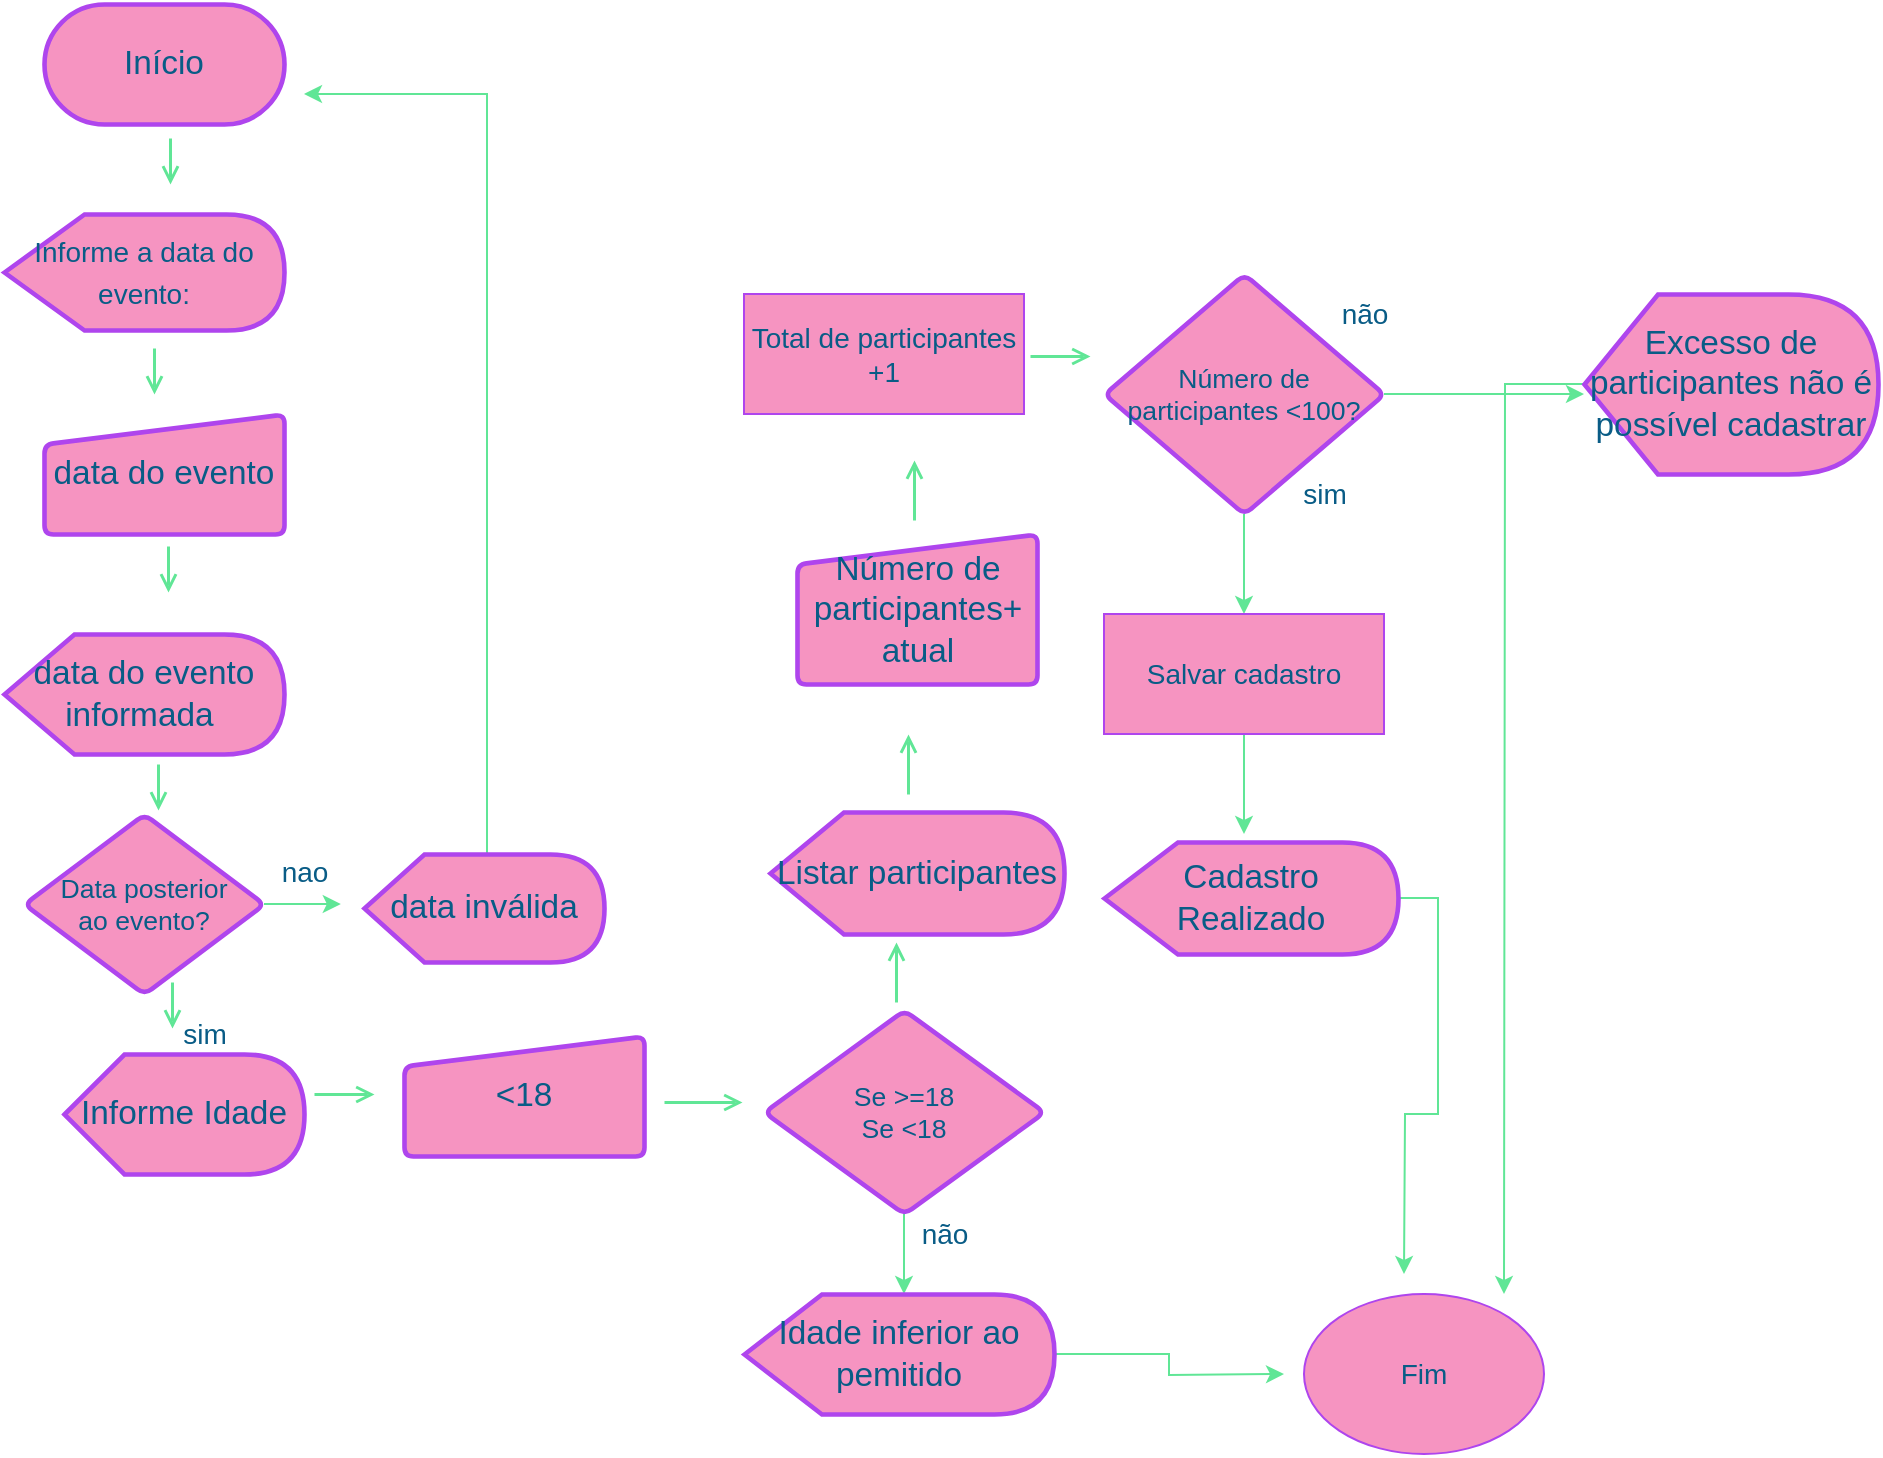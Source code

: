 <mxfile version="17.4.3" type="device"><diagram id="F2Lov1X8wtgosUDCnCth" name="Page-1"><mxGraphModel dx="965" dy="529" grid="1" gridSize="10" guides="1" tooltips="1" connect="1" arrows="1" fold="1" page="1" pageScale="1" pageWidth="827" pageHeight="1169" math="0" shadow="0"><root><mxCell id="0"/><mxCell id="1" parent="0"/><UserObject label="Início" lucidchartObjectId="Qy88PgcUUfap" id="slHosLDIK7jC_62wMDDo-1"><mxCell style="html=1;overflow=block;blockSpacing=1;whiteSpace=wrap;rounded=1;arcSize=50;fontSize=16.7;fontColor=#095C86;align=center;spacing=3.8;strokeColor=#AF45ED;strokeOpacity=100;strokeWidth=2.3;fillColor=#F694C1;" vertex="1" parent="1"><mxGeometry x="150" y="35" width="120" height="60" as="geometry"/></mxCell></UserObject><UserObject label="&lt;div&gt;&lt;span style=&quot;font-size: 14px&quot;&gt;Informe a data do evento:&lt;/span&gt;&lt;/div&gt;" lucidchartObjectId="hz88Av7DO8ic" id="slHosLDIK7jC_62wMDDo-2"><mxCell style="html=1;overflow=block;blockSpacing=1;whiteSpace=wrap;shape=display;fontSize=16.7;fontColor=#095C86;align=center;spacing=3.8;strokeColor=#AF45ED;strokeOpacity=100;rounded=1;absoluteArcSize=1;arcSize=9;strokeWidth=2.3;size=0.286;fillColor=#F694C1;" vertex="1" parent="1"><mxGeometry x="130" y="140" width="140" height="58" as="geometry"/></mxCell></UserObject><UserObject label="data do evento" lucidchartObjectId="rz88uhr8.4m7" id="slHosLDIK7jC_62wMDDo-3"><mxCell style="html=1;overflow=block;blockSpacing=1;whiteSpace=wrap;shape=manualInput;size=15;fontSize=16.7;fontColor=#095C86;align=center;spacing=3.8;strokeColor=#AF45ED;strokeOpacity=100;rounded=1;absoluteArcSize=1;arcSize=9;strokeWidth=2.3;fillColor=#F694C1;" vertex="1" parent="1"><mxGeometry x="150" y="240" width="120" height="60" as="geometry"/></mxCell></UserObject><UserObject label="data do evento informada&amp;nbsp;" lucidchartObjectId="ks98oYPl7jv4" id="slHosLDIK7jC_62wMDDo-4"><mxCell style="html=1;overflow=block;blockSpacing=1;whiteSpace=wrap;shape=display;fontSize=16.7;fontColor=#095C86;align=center;spacing=3.8;strokeColor=#AF45ED;strokeOpacity=100;rounded=1;absoluteArcSize=1;arcSize=9;strokeWidth=2.3;fillColor=#F694C1;" vertex="1" parent="1"><mxGeometry x="130" y="350" width="140" height="60" as="geometry"/></mxCell></UserObject><UserObject label="Informe Idade" lucidchartObjectId="Js982GxhWBwA" id="slHosLDIK7jC_62wMDDo-6"><mxCell style="html=1;overflow=block;blockSpacing=1;whiteSpace=wrap;shape=display;fontSize=16.7;fontColor=#095C86;align=center;spacing=3.8;strokeColor=#AF45ED;strokeOpacity=100;rounded=1;absoluteArcSize=1;arcSize=9;strokeWidth=2.3;fillColor=#F694C1;" vertex="1" parent="1"><mxGeometry x="160" y="560" width="120" height="60" as="geometry"/></mxCell></UserObject><UserObject label="&amp;lt;18" lucidchartObjectId="mt98cYMJlxP6" id="slHosLDIK7jC_62wMDDo-7"><mxCell style="html=1;overflow=block;blockSpacing=1;whiteSpace=wrap;shape=manualInput;size=15;fontSize=16.7;fontColor=#095C86;align=center;spacing=3.8;strokeColor=#AF45ED;strokeOpacity=100;rounded=1;absoluteArcSize=1;arcSize=9;strokeWidth=2.3;fillColor=#F694C1;" vertex="1" parent="1"><mxGeometry x="330" y="551" width="120" height="60" as="geometry"/></mxCell></UserObject><UserObject label="" lucidchartObjectId="6I98nyIiVJzX" id="slHosLDIK7jC_62wMDDo-14"><mxCell style="html=1;jettySize=18;whiteSpace=wrap;fontSize=13;strokeColor=#60E696;strokeWidth=1.5;rounded=0;startArrow=none;endArrow=open;fontColor=#095C86;" edge="1" parent="1"><mxGeometry width="100" height="100" relative="1" as="geometry"><Array as="points"/><mxPoint x="582" y="430" as="sourcePoint"/><mxPoint x="582" y="400" as="targetPoint"/></mxGeometry></mxCell></UserObject><UserObject label="" lucidchartObjectId="aJ98XT3bRK7l" id="slHosLDIK7jC_62wMDDo-15"><mxCell style="html=1;jettySize=18;whiteSpace=wrap;fontSize=13;strokeColor=#60E696;strokeWidth=1.5;rounded=0;startArrow=none;endArrow=open;fontColor=#095C86;" edge="1" parent="1"><mxGeometry width="100" height="100" relative="1" as="geometry"><Array as="points"/><mxPoint x="585" y="293" as="sourcePoint"/><mxPoint x="585" y="263" as="targetPoint"/></mxGeometry></mxCell></UserObject><UserObject label="" lucidchartObjectId="BJ989JHu.6IZ" id="slHosLDIK7jC_62wMDDo-17"><mxCell style="html=1;jettySize=18;whiteSpace=wrap;fontSize=13;strokeColor=#60E696;strokeWidth=1.5;rounded=0;startArrow=none;endArrow=open;fontColor=#095C86;" edge="1" parent="1"><mxGeometry width="100" height="100" relative="1" as="geometry"><Array as="points"/><mxPoint x="576" y="534" as="sourcePoint"/><mxPoint x="576" y="504" as="targetPoint"/></mxGeometry></mxCell></UserObject><UserObject label="" lucidchartObjectId="kK98E-tS_PqU" id="slHosLDIK7jC_62wMDDo-18"><mxCell style="html=1;jettySize=18;whiteSpace=wrap;fontSize=13;strokeColor=#60E696;strokeWidth=1.5;rounded=0;startArrow=none;endArrow=open;fontColor=#095C86;" edge="1" parent="1"><mxGeometry width="100" height="100" relative="1" as="geometry"><Array as="points"/><mxPoint x="460" y="584" as="sourcePoint"/><mxPoint x="499" y="584" as="targetPoint"/></mxGeometry></mxCell></UserObject><UserObject label="" lucidchartObjectId="xK98kg-stWe7" id="slHosLDIK7jC_62wMDDo-19"><mxCell style="html=1;jettySize=18;whiteSpace=wrap;fontSize=13;strokeColor=#60E696;strokeWidth=1.5;rounded=0;startArrow=none;endArrow=open;fontColor=#095C86;" edge="1" parent="1"><mxGeometry width="100" height="100" relative="1" as="geometry"><Array as="points"/><mxPoint x="285" y="580" as="sourcePoint"/><mxPoint x="315" y="580" as="targetPoint"/></mxGeometry></mxCell></UserObject><UserObject label="" lucidchartObjectId="yN98DFE1WeIs" id="slHosLDIK7jC_62wMDDo-20"><mxCell style="html=1;jettySize=18;whiteSpace=wrap;fontSize=13;strokeColor=#60E696;strokeWidth=1.5;rounded=0;startArrow=none;endArrow=open;fontColor=#095C86;" edge="1" parent="1"><mxGeometry width="100" height="100" relative="1" as="geometry"><Array as="points"/><mxPoint x="214" y="524" as="sourcePoint"/><mxPoint x="214" y="547" as="targetPoint"/></mxGeometry></mxCell></UserObject><UserObject label="" lucidchartObjectId="CN98x5JmZqDM" id="slHosLDIK7jC_62wMDDo-21"><mxCell style="html=1;jettySize=18;whiteSpace=wrap;fontSize=13;strokeColor=#60E696;strokeWidth=1.5;rounded=0;startArrow=none;endArrow=open;fontColor=#095C86;" edge="1" parent="1"><mxGeometry width="100" height="100" relative="1" as="geometry"><Array as="points"/><mxPoint x="207" y="415" as="sourcePoint"/><mxPoint x="207" y="438" as="targetPoint"/></mxGeometry></mxCell></UserObject><UserObject label="" lucidchartObjectId="GN98GbHNHVF~" id="slHosLDIK7jC_62wMDDo-22"><mxCell style="html=1;jettySize=18;whiteSpace=wrap;fontSize=13;strokeColor=#60E696;strokeWidth=1.5;rounded=0;startArrow=none;endArrow=open;fontColor=#095C86;" edge="1" parent="1"><mxGeometry width="100" height="100" relative="1" as="geometry"><Array as="points"/><mxPoint x="212" y="306" as="sourcePoint"/><mxPoint x="212" y="329" as="targetPoint"/></mxGeometry></mxCell></UserObject><UserObject label="" lucidchartObjectId="JN9892jRsKIj" id="slHosLDIK7jC_62wMDDo-23"><mxCell style="html=1;jettySize=18;whiteSpace=wrap;fontSize=13;strokeColor=#60E696;strokeWidth=1.5;rounded=0;startArrow=none;endArrow=open;fontColor=#095C86;" edge="1" parent="1"><mxGeometry width="100" height="100" relative="1" as="geometry"><Array as="points"/><mxPoint x="205" y="207" as="sourcePoint"/><mxPoint x="205" y="230" as="targetPoint"/></mxGeometry></mxCell></UserObject><UserObject label="" lucidchartObjectId="rO98vkhxqMRS" id="slHosLDIK7jC_62wMDDo-24"><mxCell style="html=1;jettySize=18;whiteSpace=wrap;fontSize=13;strokeColor=#60E696;strokeWidth=1.5;rounded=0;startArrow=none;endArrow=open;fontColor=#095C86;" edge="1" parent="1"><mxGeometry width="100" height="100" relative="1" as="geometry"><Array as="points"/><mxPoint x="643" y="211" as="sourcePoint"/><mxPoint x="673" y="211" as="targetPoint"/></mxGeometry></mxCell></UserObject><UserObject label="" lucidchartObjectId="OS98HF_~qt-O" id="slHosLDIK7jC_62wMDDo-28"><mxCell style="html=1;jettySize=18;whiteSpace=wrap;fontSize=13;strokeColor=#60E696;strokeWidth=1.5;rounded=0;startArrow=none;endArrow=open;fontColor=#095C86;" edge="1" parent="1"><mxGeometry width="100" height="100" relative="1" as="geometry"><Array as="points"/><mxPoint x="213" y="102" as="sourcePoint"/><mxPoint x="213" y="125" as="targetPoint"/></mxGeometry></mxCell></UserObject><mxCell id="slHosLDIK7jC_62wMDDo-47" style="edgeStyle=orthogonalEdgeStyle;rounded=0;orthogonalLoop=1;jettySize=auto;html=1;exitX=1;exitY=0.5;exitDx=0;exitDy=0;entryX=0.961;entryY=1.271;entryDx=0;entryDy=0;entryPerimeter=0;fontSize=14;strokeColor=#60E696;fontColor=#095C86;" edge="1" parent="1" source="slHosLDIK7jC_62wMDDo-30" target="slHosLDIK7jC_62wMDDo-44"><mxGeometry relative="1" as="geometry"/></mxCell><UserObject label="Data posterior &lt;br&gt;ao evento?" lucidchartObjectId="Jv985Xn2tP9W" id="slHosLDIK7jC_62wMDDo-30"><mxCell style="html=1;overflow=block;blockSpacing=1;whiteSpace=wrap;rhombus;fontSize=13.3;fontColor=#095C86;align=center;spacing=3.8;strokeColor=#AF45ED;strokeOpacity=100;rounded=1;absoluteArcSize=1;arcSize=9;strokeWidth=2.3;fillColor=#F694C1;" vertex="1" parent="1"><mxGeometry x="140" y="440" width="120" height="90" as="geometry"/></mxCell></UserObject><mxCell id="slHosLDIK7jC_62wMDDo-31" value="sim" style="text;html=1;align=center;verticalAlign=middle;resizable=0;points=[];autosize=1;strokeColor=none;fillColor=none;fontSize=14;fontColor=#095C86;" vertex="1" parent="1"><mxGeometry x="210" y="540" width="40" height="20" as="geometry"/></mxCell><mxCell id="slHosLDIK7jC_62wMDDo-48" style="edgeStyle=orthogonalEdgeStyle;rounded=0;orthogonalLoop=1;jettySize=auto;html=1;exitX=0;exitY=0;exitDx=61.5;exitDy=0;exitPerimeter=0;fontSize=14;strokeColor=#60E696;fontColor=#095C86;" edge="1" parent="1" source="slHosLDIK7jC_62wMDDo-32"><mxGeometry relative="1" as="geometry"><mxPoint x="280" y="80" as="targetPoint"/><Array as="points"><mxPoint x="372" y="80"/><mxPoint x="372" y="80"/></Array></mxGeometry></mxCell><UserObject label="data inválida" lucidchartObjectId="Js982GxhWBwA" id="slHosLDIK7jC_62wMDDo-32"><mxCell style="html=1;overflow=block;blockSpacing=1;whiteSpace=wrap;shape=display;fontSize=16.7;fontColor=#095C86;align=center;spacing=3.8;strokeColor=#AF45ED;strokeOpacity=100;rounded=1;absoluteArcSize=1;arcSize=9;strokeWidth=2.3;fillColor=#F694C1;" vertex="1" parent="1"><mxGeometry x="310" y="460" width="120" height="54" as="geometry"/></mxCell></UserObject><mxCell id="slHosLDIK7jC_62wMDDo-44" value="nao&lt;br&gt;" style="text;html=1;align=center;verticalAlign=middle;resizable=0;points=[];autosize=1;strokeColor=none;fillColor=none;fontSize=14;fontColor=#095C86;" vertex="1" parent="1"><mxGeometry x="260" y="459" width="40" height="20" as="geometry"/></mxCell><mxCell id="slHosLDIK7jC_62wMDDo-66" value="" style="edgeStyle=orthogonalEdgeStyle;rounded=0;orthogonalLoop=1;jettySize=auto;html=1;fontSize=14;fontColor=#095C86;strokeColor=#60E696;" edge="1" parent="1" source="slHosLDIK7jC_62wMDDo-51" target="slHosLDIK7jC_62wMDDo-55"><mxGeometry relative="1" as="geometry"><Array as="points"><mxPoint x="580" y="670"/><mxPoint x="580" y="670"/></Array></mxGeometry></mxCell><UserObject label="Se &amp;gt;=18&lt;br&gt;Se &amp;lt;18&lt;br&gt;" lucidchartObjectId="Jv985Xn2tP9W" id="slHosLDIK7jC_62wMDDo-51"><mxCell style="html=1;overflow=block;blockSpacing=1;whiteSpace=wrap;rhombus;fontSize=13.3;fontColor=#095C86;align=center;spacing=3.8;strokeColor=#AF45ED;strokeOpacity=100;rounded=1;absoluteArcSize=1;arcSize=9;strokeWidth=2.3;fillColor=#F694C1;" vertex="1" parent="1"><mxGeometry x="510" y="538" width="140" height="102" as="geometry"/></mxCell></UserObject><UserObject label="Listar participantes" lucidchartObjectId="Js982GxhWBwA" id="slHosLDIK7jC_62wMDDo-54"><mxCell style="html=1;overflow=block;blockSpacing=1;whiteSpace=wrap;shape=display;fontSize=16.7;fontColor=#095C86;align=center;spacing=3.8;strokeColor=#AF45ED;strokeOpacity=100;rounded=1;absoluteArcSize=1;arcSize=9;strokeWidth=2.3;fillColor=#F694C1;" vertex="1" parent="1"><mxGeometry x="513" y="439" width="147" height="61" as="geometry"/></mxCell></UserObject><mxCell id="slHosLDIK7jC_62wMDDo-93" value="" style="edgeStyle=orthogonalEdgeStyle;rounded=0;orthogonalLoop=1;jettySize=auto;html=1;fontSize=14;fontColor=#095C86;strokeColor=#60E696;" edge="1" parent="1" source="slHosLDIK7jC_62wMDDo-55"><mxGeometry relative="1" as="geometry"><mxPoint x="770" y="720" as="targetPoint"/></mxGeometry></mxCell><UserObject label="Idade inferior ao pemitido" lucidchartObjectId="Js982GxhWBwA" id="slHosLDIK7jC_62wMDDo-55"><mxCell style="html=1;overflow=block;blockSpacing=1;whiteSpace=wrap;shape=display;fontSize=16.7;fontColor=#095C86;align=center;spacing=3.8;strokeColor=#AF45ED;strokeOpacity=100;rounded=1;absoluteArcSize=1;arcSize=9;strokeWidth=2.3;fillColor=#F694C1;" vertex="1" parent="1"><mxGeometry x="500" y="680" width="155" height="60" as="geometry"/></mxCell></UserObject><UserObject label="Número de participantes+ atual" lucidchartObjectId="rz88uhr8.4m7" id="slHosLDIK7jC_62wMDDo-67"><mxCell style="html=1;overflow=block;blockSpacing=1;whiteSpace=wrap;shape=manualInput;size=15;fontSize=16.7;fontColor=#095C86;align=center;spacing=3.8;strokeColor=#AF45ED;strokeOpacity=100;rounded=1;absoluteArcSize=1;arcSize=9;strokeWidth=2.3;fillColor=#F694C1;" vertex="1" parent="1"><mxGeometry x="526.5" y="300" width="120" height="75" as="geometry"/></mxCell></UserObject><mxCell id="slHosLDIK7jC_62wMDDo-69" value="Total de participantes +1" style="rounded=0;whiteSpace=wrap;html=1;fontSize=14;fontColor=#095C86;fillColor=#F694C1;strokeColor=#AF45ED;" vertex="1" parent="1"><mxGeometry x="500" y="180" width="140" height="60" as="geometry"/></mxCell><mxCell id="slHosLDIK7jC_62wMDDo-73" value="" style="edgeStyle=orthogonalEdgeStyle;rounded=0;orthogonalLoop=1;jettySize=auto;html=1;fontSize=14;fontColor=#095C86;strokeColor=#60E696;" edge="1" parent="1" source="slHosLDIK7jC_62wMDDo-70" target="slHosLDIK7jC_62wMDDo-72"><mxGeometry relative="1" as="geometry"/></mxCell><mxCell id="slHosLDIK7jC_62wMDDo-89" value="" style="edgeStyle=orthogonalEdgeStyle;rounded=0;orthogonalLoop=1;jettySize=auto;html=1;fontSize=14;fontColor=#095C86;strokeColor=#60E696;" edge="1" parent="1" source="slHosLDIK7jC_62wMDDo-70" target="slHosLDIK7jC_62wMDDo-88"><mxGeometry relative="1" as="geometry"><Array as="points"><mxPoint x="890" y="230"/><mxPoint x="890" y="230"/></Array></mxGeometry></mxCell><UserObject label="Número de participantes &amp;lt;100?" lucidchartObjectId="Jv985Xn2tP9W" id="slHosLDIK7jC_62wMDDo-70"><mxCell style="html=1;overflow=block;blockSpacing=1;whiteSpace=wrap;rhombus;fontSize=13.3;fontColor=#095C86;align=center;spacing=3.8;strokeColor=#AF45ED;strokeOpacity=100;rounded=1;absoluteArcSize=1;arcSize=9;strokeWidth=2.3;fillColor=#F694C1;" vertex="1" parent="1"><mxGeometry x="680" y="170" width="140" height="120" as="geometry"/></mxCell></UserObject><mxCell id="slHosLDIK7jC_62wMDDo-78" value="" style="edgeStyle=orthogonalEdgeStyle;rounded=0;orthogonalLoop=1;jettySize=auto;html=1;fontSize=14;fontColor=#095C86;strokeColor=#60E696;" edge="1" parent="1" source="slHosLDIK7jC_62wMDDo-72"><mxGeometry relative="1" as="geometry"><mxPoint x="750" y="450" as="targetPoint"/></mxGeometry></mxCell><mxCell id="slHosLDIK7jC_62wMDDo-72" value="Salvar cadastro" style="rounded=0;whiteSpace=wrap;html=1;fontSize=14;fontColor=#095C86;fillColor=#F694C1;strokeColor=#AF45ED;" vertex="1" parent="1"><mxGeometry x="680" y="340" width="140" height="60" as="geometry"/></mxCell><mxCell id="slHosLDIK7jC_62wMDDo-91" value="" style="edgeStyle=orthogonalEdgeStyle;rounded=0;orthogonalLoop=1;jettySize=auto;html=1;fontSize=14;fontColor=#095C86;strokeColor=#60E696;" edge="1" parent="1" source="slHosLDIK7jC_62wMDDo-74"><mxGeometry relative="1" as="geometry"><mxPoint x="830" y="670" as="targetPoint"/></mxGeometry></mxCell><UserObject label="Cadastro Realizado" lucidchartObjectId="Js982GxhWBwA" id="slHosLDIK7jC_62wMDDo-74"><mxCell style="html=1;overflow=block;blockSpacing=1;whiteSpace=wrap;shape=display;fontSize=16.7;fontColor=#095C86;align=center;spacing=3.8;strokeColor=#AF45ED;strokeOpacity=100;rounded=1;absoluteArcSize=1;arcSize=9;strokeWidth=2.3;fillColor=#F694C1;" vertex="1" parent="1"><mxGeometry x="680" y="454" width="147" height="56" as="geometry"/></mxCell></UserObject><mxCell id="slHosLDIK7jC_62wMDDo-59" value="Fim" style="ellipse;whiteSpace=wrap;html=1;fontSize=14;fontColor=#095C86;fillColor=#F694C1;strokeColor=#AF45ED;" vertex="1" parent="1"><mxGeometry x="780" y="680" width="120" height="80" as="geometry"/></mxCell><mxCell id="slHosLDIK7jC_62wMDDo-83" value="sim" style="text;html=1;align=center;verticalAlign=middle;resizable=0;points=[];autosize=1;strokeColor=none;fillColor=none;fontSize=14;fontColor=#095C86;" vertex="1" parent="1"><mxGeometry x="770" y="270" width="40" height="20" as="geometry"/></mxCell><mxCell id="slHosLDIK7jC_62wMDDo-85" value="não" style="text;html=1;align=center;verticalAlign=middle;resizable=0;points=[];autosize=1;strokeColor=none;fillColor=none;fontSize=14;fontColor=#095C86;" vertex="1" parent="1"><mxGeometry x="790" y="180" width="40" height="20" as="geometry"/></mxCell><mxCell id="slHosLDIK7jC_62wMDDo-95" value="" style="edgeStyle=orthogonalEdgeStyle;rounded=0;orthogonalLoop=1;jettySize=auto;html=1;fontSize=14;fontColor=#095C86;strokeColor=#60E696;" edge="1" parent="1" source="slHosLDIK7jC_62wMDDo-88"><mxGeometry relative="1" as="geometry"><mxPoint x="880" y="680" as="targetPoint"/></mxGeometry></mxCell><UserObject label="Excesso de participantes não é possível cadastrar&lt;br&gt;" lucidchartObjectId="Js982GxhWBwA" id="slHosLDIK7jC_62wMDDo-88"><mxCell style="html=1;overflow=block;blockSpacing=1;whiteSpace=wrap;shape=display;fontSize=16.7;fontColor=#095C86;align=center;spacing=3.8;strokeColor=#AF45ED;strokeOpacity=100;rounded=1;absoluteArcSize=1;arcSize=9;strokeWidth=2.3;fillColor=#F694C1;" vertex="1" parent="1"><mxGeometry x="920" y="180" width="147" height="90" as="geometry"/></mxCell></UserObject><mxCell id="slHosLDIK7jC_62wMDDo-97" value="não" style="text;html=1;align=center;verticalAlign=middle;resizable=0;points=[];autosize=1;strokeColor=none;fillColor=none;fontSize=14;fontColor=#095C86;" vertex="1" parent="1"><mxGeometry x="580" y="640" width="40" height="20" as="geometry"/></mxCell></root></mxGraphModel></diagram></mxfile>